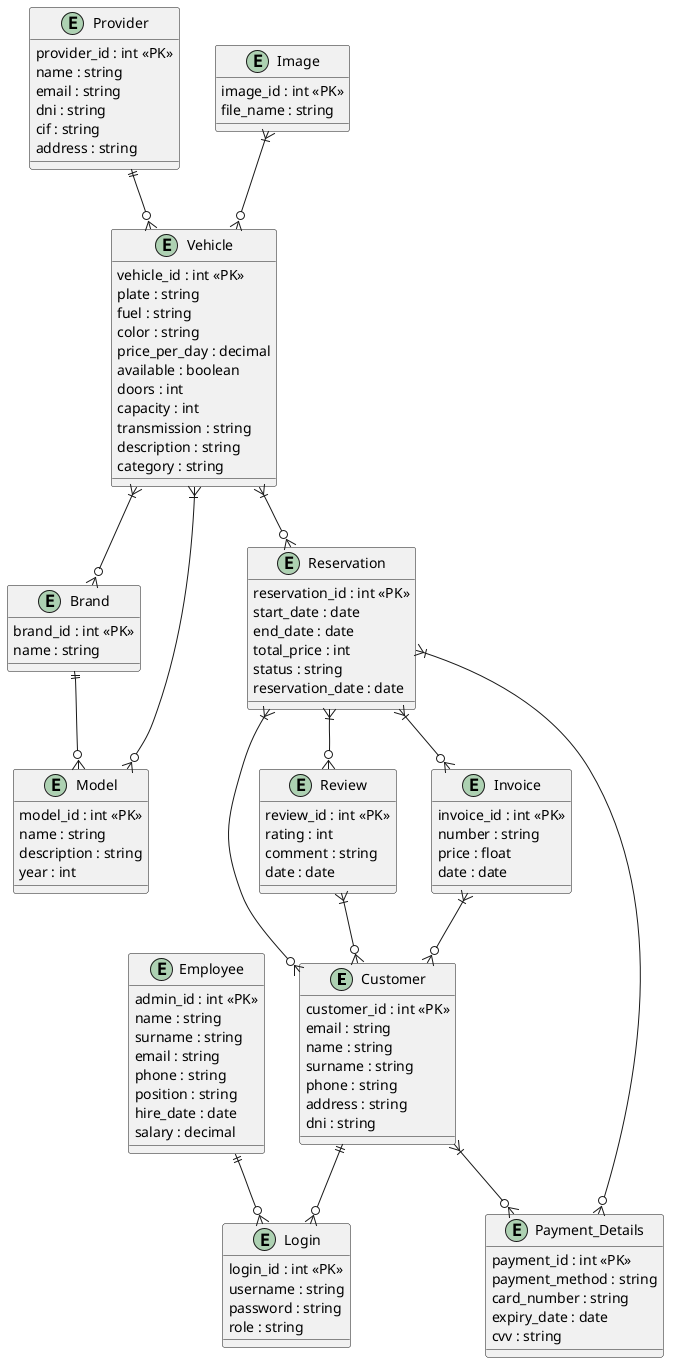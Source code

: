 @startuml LegacyMotorsER

entity Customer {
  customer_id : int <<PK>>
  email : string
  name : string
  surname : string
  phone : string
  address : string
  dni : string
}

entity Login {
  login_id : int <<PK>>
  username : string
  password : string
  role : string
}

entity Employee {
  admin_id : int <<PK>>
  name : string
  surname : string
  email : string
  phone : string
  position : string
  hire_date : date
  salary : decimal
}

entity Provider {
  provider_id : int <<PK>>
  name : string
  email : string
  dni : string
  cif : string
  address : string
}

entity Vehicle {
  vehicle_id : int <<PK>>
  plate : string
  fuel : string
  color : string
  price_per_day : decimal
  available : boolean
  doors : int
  capacity : int
  transmission : string
  description : string
  category : string
}

entity Brand {
  brand_id : int <<PK>>
  name : string
}

entity Model {
  model_id : int <<PK>>
  name : string
  description : string
  year : int
}

entity Reservation {
  reservation_id : int <<PK>>
  start_date : date
  end_date : date
  total_price : int
  status : string
  reservation_date : date
}

entity Payment_Details {
  payment_id : int <<PK>>
  payment_method : string
  card_number : string
  expiry_date : date
  cvv : string
}

entity Review {
  review_id : int <<PK>>
  rating : int
  comment : string
  date : date
}

entity Image {
  image_id : int <<PK>>
  file_name : string
}

entity Invoice {
  invoice_id : int <<PK>>
  number : string
  price : float
  date : date
}

Customer ||--o{ Login
Employee ||--o{ Login
Provider ||--o{ Vehicle
Vehicle }|--o{ Brand
Vehicle }|--o{ Model
Brand ||--o{ Model
Reservation }|--o{ Customer
Reservation }|--o{ Payment_Details
Reservation }|--o{ Review
Vehicle }|--o{ Reservation
Image }|--o{ Vehicle
Invoice }|--o{ Customer
Reservation }|--o{ Invoice
Review }|--o{ Customer
Customer }|--o{ Payment_Details


@enduml
